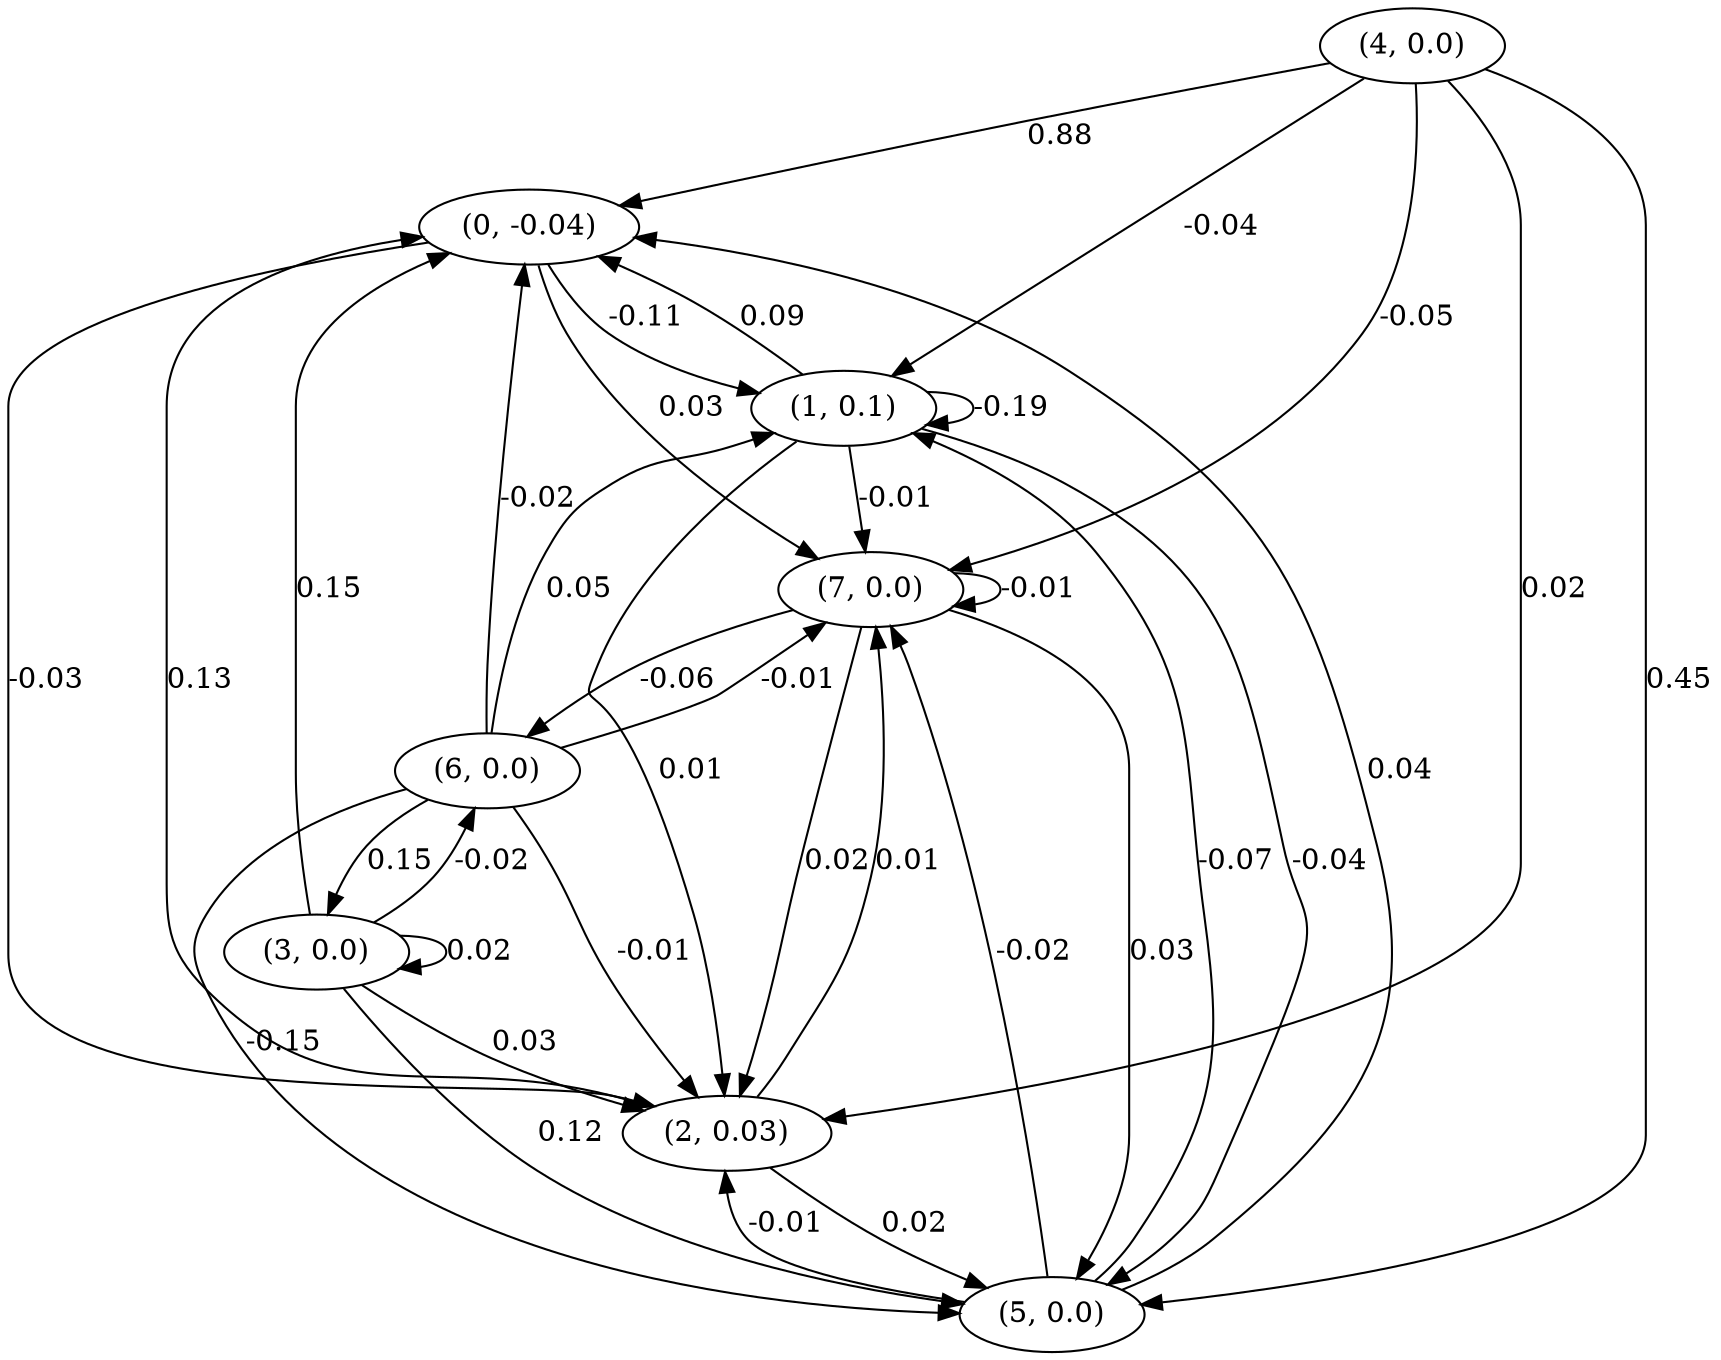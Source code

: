 digraph {
    0 [ label = "(0, -0.04)" ]
    1 [ label = "(1, 0.1)" ]
    2 [ label = "(2, 0.03)" ]
    3 [ label = "(3, 0.0)" ]
    4 [ label = "(4, 0.0)" ]
    5 [ label = "(5, 0.0)" ]
    6 [ label = "(6, 0.0)" ]
    7 [ label = "(7, 0.0)" ]
    1 -> 1 [ label = "-0.19" ]
    3 -> 3 [ label = "0.02" ]
    7 -> 7 [ label = "-0.01" ]
    1 -> 0 [ label = "0.09" ]
    2 -> 0 [ label = "0.13" ]
    3 -> 0 [ label = "0.15" ]
    4 -> 0 [ label = "0.88" ]
    5 -> 0 [ label = "0.04" ]
    6 -> 0 [ label = "-0.02" ]
    0 -> 1 [ label = "-0.11" ]
    4 -> 1 [ label = "-0.04" ]
    5 -> 1 [ label = "-0.07" ]
    6 -> 1 [ label = "0.05" ]
    0 -> 2 [ label = "-0.03" ]
    1 -> 2 [ label = "0.01" ]
    3 -> 2 [ label = "0.03" ]
    4 -> 2 [ label = "0.02" ]
    5 -> 2 [ label = "-0.01" ]
    6 -> 2 [ label = "-0.01" ]
    7 -> 2 [ label = "0.02" ]
    6 -> 3 [ label = "0.15" ]
    1 -> 5 [ label = "-0.04" ]
    2 -> 5 [ label = "0.02" ]
    3 -> 5 [ label = "0.12" ]
    4 -> 5 [ label = "0.45" ]
    6 -> 5 [ label = "-0.15" ]
    7 -> 5 [ label = "0.03" ]
    3 -> 6 [ label = "-0.02" ]
    7 -> 6 [ label = "-0.06" ]
    0 -> 7 [ label = "0.03" ]
    1 -> 7 [ label = "-0.01" ]
    2 -> 7 [ label = "0.01" ]
    4 -> 7 [ label = "-0.05" ]
    5 -> 7 [ label = "-0.02" ]
    6 -> 7 [ label = "-0.01" ]
}

